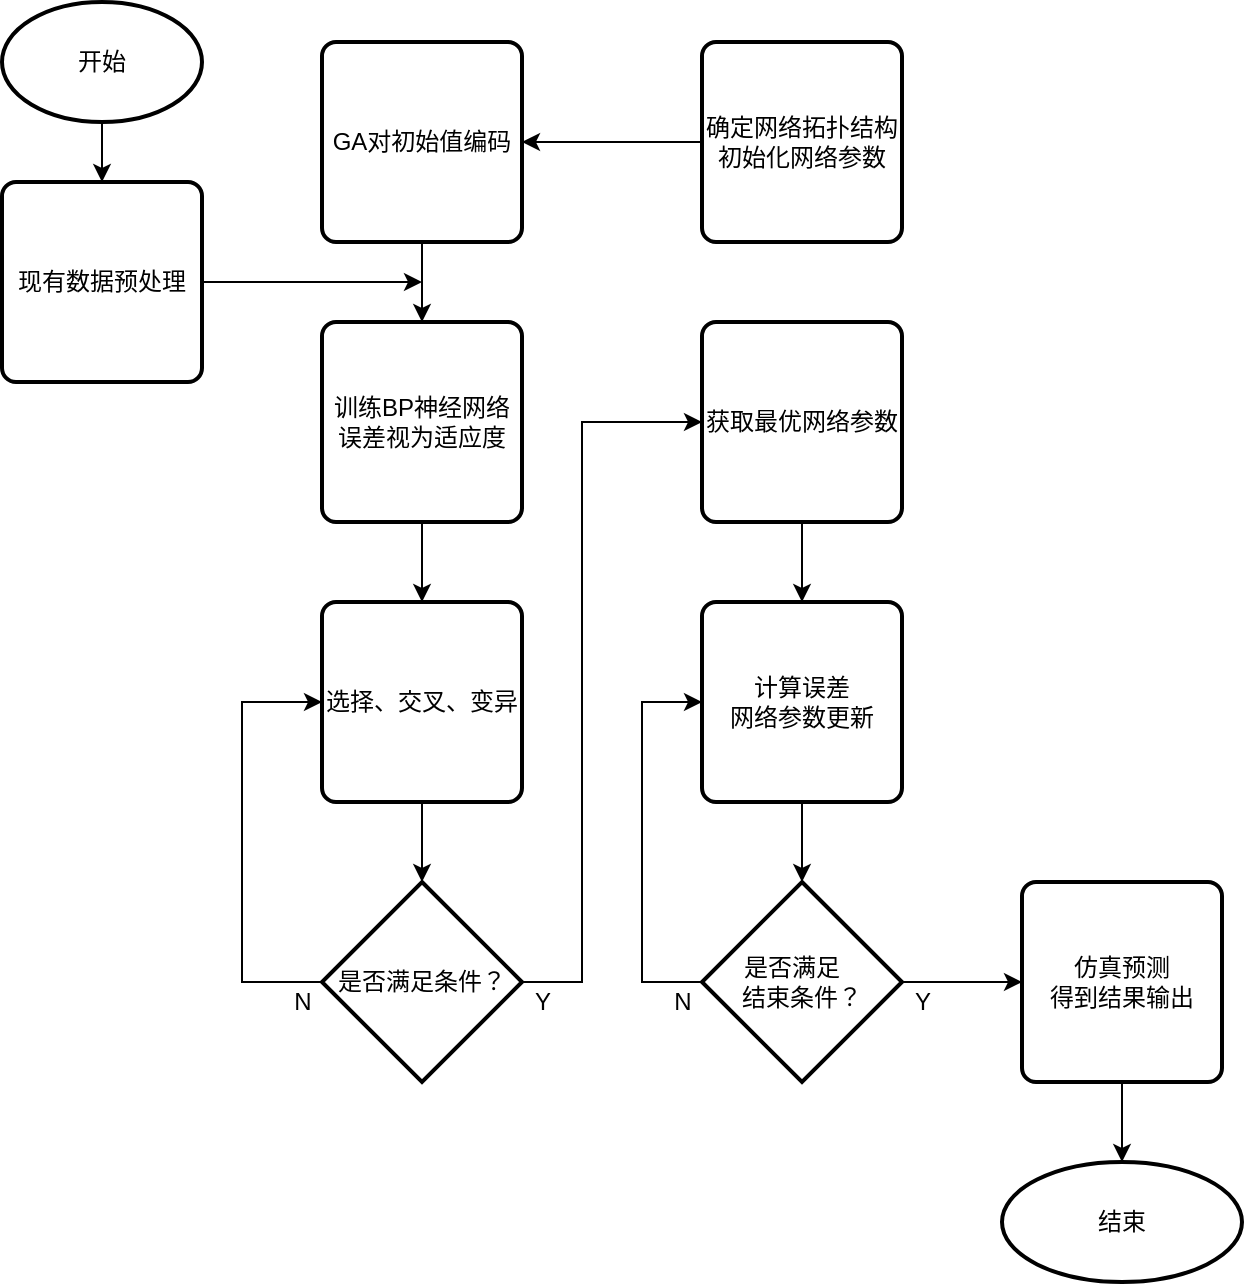 <mxfile version="17.4.2" type="device"><diagram id="l40eU_cRrFRT_SI9SrZE" name="第 1 页"><mxGraphModel dx="2376" dy="1818" grid="1" gridSize="10" guides="1" tooltips="1" connect="1" arrows="1" fold="1" page="1" pageScale="1" pageWidth="827" pageHeight="1169" math="0" shadow="0"><root><mxCell id="0"/><mxCell id="1" parent="0"/><mxCell id="t0FB3jpm-BqgNymTqZH5-13" value="" style="edgeStyle=orthogonalEdgeStyle;rounded=0;orthogonalLoop=1;jettySize=auto;html=1;" edge="1" parent="1" source="t0FB3jpm-BqgNymTqZH5-1" target="t0FB3jpm-BqgNymTqZH5-2"><mxGeometry relative="1" as="geometry"/></mxCell><mxCell id="t0FB3jpm-BqgNymTqZH5-1" value="开始" style="strokeWidth=2;html=1;shape=mxgraph.flowchart.start_1;whiteSpace=wrap;" vertex="1" parent="1"><mxGeometry x="-1020" y="-80" width="100" height="60" as="geometry"/></mxCell><mxCell id="t0FB3jpm-BqgNymTqZH5-15" style="edgeStyle=orthogonalEdgeStyle;rounded=0;orthogonalLoop=1;jettySize=auto;html=1;exitX=1;exitY=0.5;exitDx=0;exitDy=0;" edge="1" parent="1" source="t0FB3jpm-BqgNymTqZH5-2"><mxGeometry relative="1" as="geometry"><mxPoint x="-810" y="60" as="targetPoint"/></mxGeometry></mxCell><mxCell id="t0FB3jpm-BqgNymTqZH5-2" value="现有数据预处理" style="rounded=1;whiteSpace=wrap;html=1;absoluteArcSize=1;arcSize=14;strokeWidth=2;" vertex="1" parent="1"><mxGeometry x="-1020" y="10" width="100" height="100" as="geometry"/></mxCell><mxCell id="t0FB3jpm-BqgNymTqZH5-14" value="" style="edgeStyle=orthogonalEdgeStyle;rounded=0;orthogonalLoop=1;jettySize=auto;html=1;" edge="1" parent="1" source="t0FB3jpm-BqgNymTqZH5-3" target="t0FB3jpm-BqgNymTqZH5-5"><mxGeometry relative="1" as="geometry"/></mxCell><mxCell id="t0FB3jpm-BqgNymTqZH5-3" value="GA对初始值编码" style="rounded=1;whiteSpace=wrap;html=1;absoluteArcSize=1;arcSize=14;strokeWidth=2;" vertex="1" parent="1"><mxGeometry x="-860" y="-60" width="100" height="100" as="geometry"/></mxCell><mxCell id="t0FB3jpm-BqgNymTqZH5-17" value="" style="edgeStyle=orthogonalEdgeStyle;rounded=0;orthogonalLoop=1;jettySize=auto;html=1;" edge="1" parent="1" source="t0FB3jpm-BqgNymTqZH5-4" target="t0FB3jpm-BqgNymTqZH5-3"><mxGeometry relative="1" as="geometry"/></mxCell><mxCell id="t0FB3jpm-BqgNymTqZH5-4" value="确定网络拓扑结构&lt;br&gt;初始化网络参数" style="rounded=1;whiteSpace=wrap;html=1;absoluteArcSize=1;arcSize=14;strokeWidth=2;" vertex="1" parent="1"><mxGeometry x="-670" y="-60" width="100" height="100" as="geometry"/></mxCell><mxCell id="t0FB3jpm-BqgNymTqZH5-16" value="" style="edgeStyle=orthogonalEdgeStyle;rounded=0;orthogonalLoop=1;jettySize=auto;html=1;" edge="1" parent="1" source="t0FB3jpm-BqgNymTqZH5-5" target="t0FB3jpm-BqgNymTqZH5-6"><mxGeometry relative="1" as="geometry"/></mxCell><mxCell id="t0FB3jpm-BqgNymTqZH5-5" value="训练BP神经网络&lt;br&gt;误差视为适应度" style="rounded=1;whiteSpace=wrap;html=1;absoluteArcSize=1;arcSize=14;strokeWidth=2;" vertex="1" parent="1"><mxGeometry x="-860" y="80" width="100" height="100" as="geometry"/></mxCell><mxCell id="t0FB3jpm-BqgNymTqZH5-18" value="" style="edgeStyle=orthogonalEdgeStyle;rounded=0;orthogonalLoop=1;jettySize=auto;html=1;" edge="1" parent="1" source="t0FB3jpm-BqgNymTqZH5-6" target="t0FB3jpm-BqgNymTqZH5-7"><mxGeometry relative="1" as="geometry"/></mxCell><mxCell id="t0FB3jpm-BqgNymTqZH5-6" value="选择、交叉、变异" style="rounded=1;whiteSpace=wrap;html=1;absoluteArcSize=1;arcSize=14;strokeWidth=2;" vertex="1" parent="1"><mxGeometry x="-860" y="220" width="100" height="100" as="geometry"/></mxCell><mxCell id="t0FB3jpm-BqgNymTqZH5-19" style="edgeStyle=orthogonalEdgeStyle;rounded=0;orthogonalLoop=1;jettySize=auto;html=1;entryX=0;entryY=0.5;entryDx=0;entryDy=0;" edge="1" parent="1" source="t0FB3jpm-BqgNymTqZH5-7" target="t0FB3jpm-BqgNymTqZH5-6"><mxGeometry relative="1" as="geometry"><Array as="points"><mxPoint x="-900" y="410"/><mxPoint x="-900" y="270"/></Array></mxGeometry></mxCell><mxCell id="t0FB3jpm-BqgNymTqZH5-20" style="edgeStyle=orthogonalEdgeStyle;rounded=0;orthogonalLoop=1;jettySize=auto;html=1;entryX=0;entryY=0.5;entryDx=0;entryDy=0;" edge="1" parent="1" source="t0FB3jpm-BqgNymTqZH5-7" target="t0FB3jpm-BqgNymTqZH5-8"><mxGeometry relative="1" as="geometry"><Array as="points"><mxPoint x="-730" y="410"/><mxPoint x="-730" y="130"/></Array></mxGeometry></mxCell><mxCell id="t0FB3jpm-BqgNymTqZH5-7" value="是否满足条件？" style="strokeWidth=2;html=1;shape=mxgraph.flowchart.decision;whiteSpace=wrap;" vertex="1" parent="1"><mxGeometry x="-860" y="360" width="100" height="100" as="geometry"/></mxCell><mxCell id="t0FB3jpm-BqgNymTqZH5-21" value="" style="edgeStyle=orthogonalEdgeStyle;rounded=0;orthogonalLoop=1;jettySize=auto;html=1;" edge="1" parent="1" source="t0FB3jpm-BqgNymTqZH5-8" target="t0FB3jpm-BqgNymTqZH5-9"><mxGeometry relative="1" as="geometry"/></mxCell><mxCell id="t0FB3jpm-BqgNymTqZH5-8" value="获取最优网络参数" style="rounded=1;whiteSpace=wrap;html=1;absoluteArcSize=1;arcSize=14;strokeWidth=2;" vertex="1" parent="1"><mxGeometry x="-670" y="80" width="100" height="100" as="geometry"/></mxCell><mxCell id="t0FB3jpm-BqgNymTqZH5-22" value="" style="edgeStyle=orthogonalEdgeStyle;rounded=0;orthogonalLoop=1;jettySize=auto;html=1;" edge="1" parent="1" source="t0FB3jpm-BqgNymTqZH5-9" target="t0FB3jpm-BqgNymTqZH5-10"><mxGeometry relative="1" as="geometry"/></mxCell><mxCell id="t0FB3jpm-BqgNymTqZH5-9" value="计算误差&lt;br&gt;网络参数更新" style="rounded=1;whiteSpace=wrap;html=1;absoluteArcSize=1;arcSize=14;strokeWidth=2;" vertex="1" parent="1"><mxGeometry x="-670" y="220" width="100" height="100" as="geometry"/></mxCell><mxCell id="t0FB3jpm-BqgNymTqZH5-23" style="edgeStyle=orthogonalEdgeStyle;rounded=0;orthogonalLoop=1;jettySize=auto;html=1;entryX=0;entryY=0.5;entryDx=0;entryDy=0;" edge="1" parent="1" source="t0FB3jpm-BqgNymTqZH5-10" target="t0FB3jpm-BqgNymTqZH5-9"><mxGeometry relative="1" as="geometry"><Array as="points"><mxPoint x="-700" y="410"/><mxPoint x="-700" y="270"/></Array></mxGeometry></mxCell><mxCell id="t0FB3jpm-BqgNymTqZH5-24" value="" style="edgeStyle=orthogonalEdgeStyle;rounded=0;orthogonalLoop=1;jettySize=auto;html=1;" edge="1" parent="1" source="t0FB3jpm-BqgNymTqZH5-10" target="t0FB3jpm-BqgNymTqZH5-12"><mxGeometry relative="1" as="geometry"/></mxCell><mxCell id="t0FB3jpm-BqgNymTqZH5-10" value="是否满足&amp;nbsp; &amp;nbsp;&lt;br&gt;结束条件？" style="strokeWidth=2;html=1;shape=mxgraph.flowchart.decision;whiteSpace=wrap;" vertex="1" parent="1"><mxGeometry x="-670" y="360" width="100" height="100" as="geometry"/></mxCell><mxCell id="t0FB3jpm-BqgNymTqZH5-11" value="结束" style="ellipse;whiteSpace=wrap;html=1;rounded=1;arcSize=14;strokeWidth=2;" vertex="1" parent="1"><mxGeometry x="-520" y="500" width="120" height="60" as="geometry"/></mxCell><mxCell id="t0FB3jpm-BqgNymTqZH5-25" value="" style="edgeStyle=orthogonalEdgeStyle;rounded=0;orthogonalLoop=1;jettySize=auto;html=1;" edge="1" parent="1" source="t0FB3jpm-BqgNymTqZH5-12" target="t0FB3jpm-BqgNymTqZH5-11"><mxGeometry relative="1" as="geometry"/></mxCell><mxCell id="t0FB3jpm-BqgNymTqZH5-12" value="仿真预测&lt;br&gt;得到结果输出" style="rounded=1;whiteSpace=wrap;html=1;absoluteArcSize=1;arcSize=14;strokeWidth=2;" vertex="1" parent="1"><mxGeometry x="-510" y="360" width="100" height="100" as="geometry"/></mxCell><mxCell id="t0FB3jpm-BqgNymTqZH5-26" value="N" style="text;html=1;align=center;verticalAlign=middle;resizable=0;points=[];autosize=1;strokeColor=none;fillColor=none;" vertex="1" parent="1"><mxGeometry x="-880" y="410" width="20" height="20" as="geometry"/></mxCell><mxCell id="t0FB3jpm-BqgNymTqZH5-27" value="N" style="text;html=1;align=center;verticalAlign=middle;resizable=0;points=[];autosize=1;strokeColor=none;fillColor=none;" vertex="1" parent="1"><mxGeometry x="-690" y="410" width="20" height="20" as="geometry"/></mxCell><mxCell id="t0FB3jpm-BqgNymTqZH5-28" value="Y" style="text;html=1;align=center;verticalAlign=middle;resizable=0;points=[];autosize=1;strokeColor=none;fillColor=none;" vertex="1" parent="1"><mxGeometry x="-760" y="410" width="20" height="20" as="geometry"/></mxCell><mxCell id="t0FB3jpm-BqgNymTqZH5-29" value="Y" style="text;html=1;align=center;verticalAlign=middle;resizable=0;points=[];autosize=1;strokeColor=none;fillColor=none;" vertex="1" parent="1"><mxGeometry x="-570" y="410" width="20" height="20" as="geometry"/></mxCell></root></mxGraphModel></diagram></mxfile>